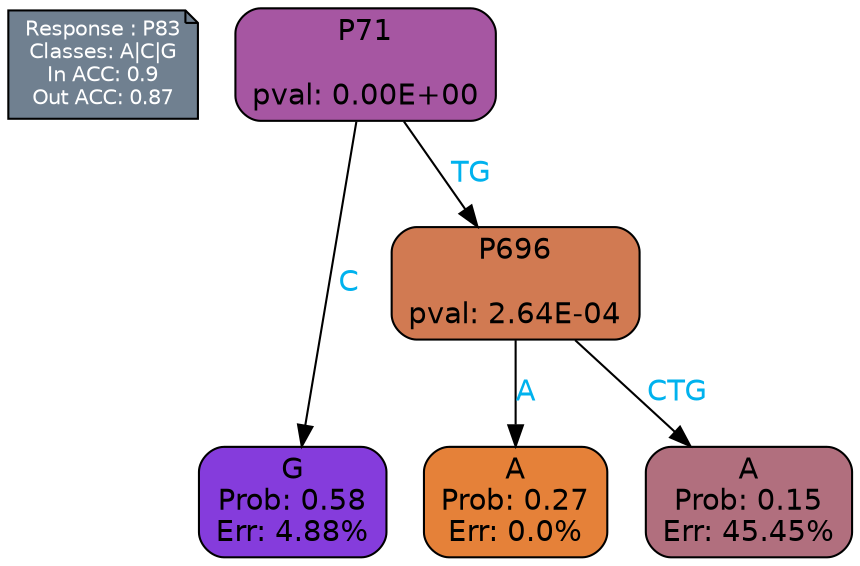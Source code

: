 digraph Tree {
node [shape=box, style="filled, rounded", color="black", fontname=helvetica] ;
graph [ranksep=equally, splines=polylines, bgcolor=transparent, dpi=600] ;
edge [fontname=helvetica] ;
LEGEND [label="Response : P83
Classes: A|C|G
In ACC: 0.9
Out ACC: 0.87
",shape=note,align=left,style=filled,fillcolor="slategray",fontcolor="white",fontsize=10];1 [label="P71

pval: 0.00E+00", fillcolor="#a656a2"] ;
2 [label="G
Prob: 0.58
Err: 4.88%", fillcolor="#853cdc"] ;
3 [label="P696

pval: 2.64E-04", fillcolor="#d17a52"] ;
4 [label="A
Prob: 0.27
Err: 0.0%", fillcolor="#e58139"] ;
5 [label="A
Prob: 0.15
Err: 45.45%", fillcolor="#b16f7e"] ;
1 -> 2 [label="C",fontcolor=deepskyblue2] ;
1 -> 3 [label="TG",fontcolor=deepskyblue2] ;
3 -> 4 [label="A",fontcolor=deepskyblue2] ;
3 -> 5 [label="CTG",fontcolor=deepskyblue2] ;
{rank = same; 2;4;5;}{rank = same; LEGEND;1;}}
